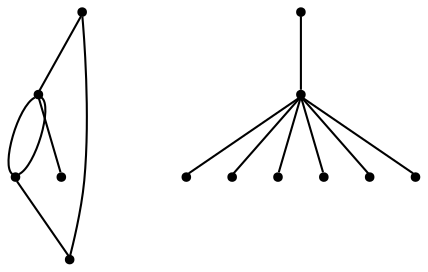 graph {
  node [shape=point,comment="{\"directed\":false,\"doi\":\"10.1007/978-3-030-04414-5_29\",\"figure\":\"4\"}"]

  v0 [pos="937.9798728071894,1908.1176805470802"]
  v1 [pos="786.0379240489659,1774.5397644789145"]
  v2 [pos="859.5475338529316,2038.9952839638072"]
  v3 [pos="937.6629163391742,1795.784521636899"]
  v4 [pos="756.0623439461742,1959.7119272768293"]
  v5 [pos="846.9890757112664,1886.9895431178843"]
  v6 [pos="668.1189263857968,1878.7465503794278"]
  v7 [pos="971.6037747869806,1968.893219207219"]
  v8 [pos="891.7837457933015,2011.8745203184176"]
  v9 [pos="713.6344983592729,1753.6366001143067"]
  v10 [pos="890.5376671600934,1730.4830692274359"]
  v11 [pos="1047.0168084921063,1886.9895431178845"]
  v12 [pos="739.5053189228295,2045.7543955730316"]

  v0 -- v3 [id="-1",pos="937.9798728071894,1908.1176805470802 1048.5087199481345,2024.2180255054373 1062.390071531587,2013.8289499716607 1106.7471261230248,1973.864755126309 1151.1167076327495,1933.9047570650907 1225.9619285620417,1864.3737093011537 937.6629163391742,1795.784521636899"]
  v1 -- v2 [id="-2",pos="786.0379240489659,1774.5397644789145 839.0169957844803,1659.0184485556447 1000.1634633871018,1689.1854416052593 1105.3760326606227,1731.8208259636713 1210.5886655225613,1774.4562103220835 1259.8632032198313,1829.5602403398468 1220.0359967399388,1920.3527052230238 1180.2005237657456,2011.1493668903338 1051.2674398615404,2137.634717773611 859.5475338529316,2038.9952839638072"]
  v0 -- v2 [id="-4",pos="937.9798728071894,1908.1176805470802 899.8183967231023,1925.8535446439878 873.6725562530023,1969.4765722017157 859.5475338529316,2038.9952839638072"]
  v2 -- v4 [id="-6",pos="859.5475338529316,2038.9952839638072 806.1117701015108,2020.3256989849299 771.610475134324,1993.89689602039 756.0623439461742,1959.7119272768293"]
  v12 -- v5 [id="-7",pos="739.5053189228295,2045.7543955730316 846.9890757112664,1886.9895431178843 846.9890757112664,1886.9895431178843 846.9890757112664,1886.9895431178843"]
  v5 -- v11 [id="-9",pos="846.9890757112664,1886.9895431178843 1047.0168084921063,1886.9895431178845 1047.0168084921063,1886.9895431178845 1047.0168084921063,1886.9895431178845"]
  v5 -- v10 [id="-10",pos="846.9890757112664,1886.9895431178843 890.5376671600934,1730.4830692274359 890.5376671600934,1730.4830692274359 890.5376671600934,1730.4830692274359"]
  v5 -- v9 [id="-11",pos="846.9890757112664,1886.9895431178843 713.6344983592729,1753.6366001143067 713.6344983592729,1753.6366001143067 713.6344983592729,1753.6366001143067"]
  v5 -- v8 [id="-12",pos="846.9890757112664,1886.9895431178843 891.7837457933015,2011.8745203184176 891.7837457933015,2011.8745203184176 891.7837457933015,2011.8745203184176"]
  v5 -- v7 [id="-13",pos="846.9890757112664,1886.9895431178843 971.6037747869806,1968.893219207219 971.6037747869806,1968.893219207219 971.6037747869806,1968.893219207219"]
  v5 -- v6 [id="-14",pos="846.9890757112664,1886.9895431178843 668.1189263857968,1878.7465503794278 668.1189263857968,1878.7465503794278 668.1189263857968,1878.7465503794278"]
  v2 -- v1 [id="-15",pos="859.5475338529316,2038.9952839638072 729.291174976433,1881.5637371102086 787.2712214102168,1851.421670414839 786.0379240489659,1774.5397644789145"]
  v1 -- v3 [id="-16",pos="786.0379240489659,1774.5397644789145 835.95400529239,1761.6752221830106 886.4912181998873,1768.7596481501864 937.6629163391742,1795.784521636899"]
}